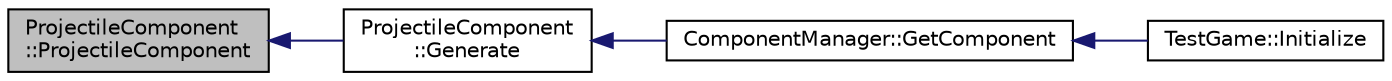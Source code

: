 digraph "ProjectileComponent::ProjectileComponent"
{
  edge [fontname="Helvetica",fontsize="10",labelfontname="Helvetica",labelfontsize="10"];
  node [fontname="Helvetica",fontsize="10",shape=record];
  rankdir="LR";
  Node1 [label="ProjectileComponent\l::ProjectileComponent",height=0.2,width=0.4,color="black", fillcolor="grey75", style="filled", fontcolor="black"];
  Node1 -> Node2 [dir="back",color="midnightblue",fontsize="10",style="solid",fontname="Helvetica"];
  Node2 [label="ProjectileComponent\l::Generate",height=0.2,width=0.4,color="black", fillcolor="white", style="filled",URL="$class_projectile_component.html#a795d56d1b41f29ac9678e7c8d7913bc6"];
  Node2 -> Node3 [dir="back",color="midnightblue",fontsize="10",style="solid",fontname="Helvetica"];
  Node3 [label="ComponentManager::GetComponent",height=0.2,width=0.4,color="black", fillcolor="white", style="filled",URL="$class_component_manager.html#a05b315bf921099149344d8bc296f6f33"];
  Node3 -> Node4 [dir="back",color="midnightblue",fontsize="10",style="solid",fontname="Helvetica"];
  Node4 [label="TestGame::Initialize",height=0.2,width=0.4,color="black", fillcolor="white", style="filled",URL="$class_test_game.html#a19acea3851ab7bfe1980350ca8aeeb43"];
}
